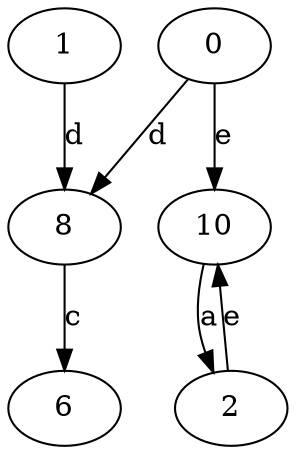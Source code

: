 strict digraph  {
1;
2;
0;
6;
8;
10;
1 -> 8  [label=d];
2 -> 10  [label=e];
0 -> 8  [label=d];
0 -> 10  [label=e];
8 -> 6  [label=c];
10 -> 2  [label=a];
}
